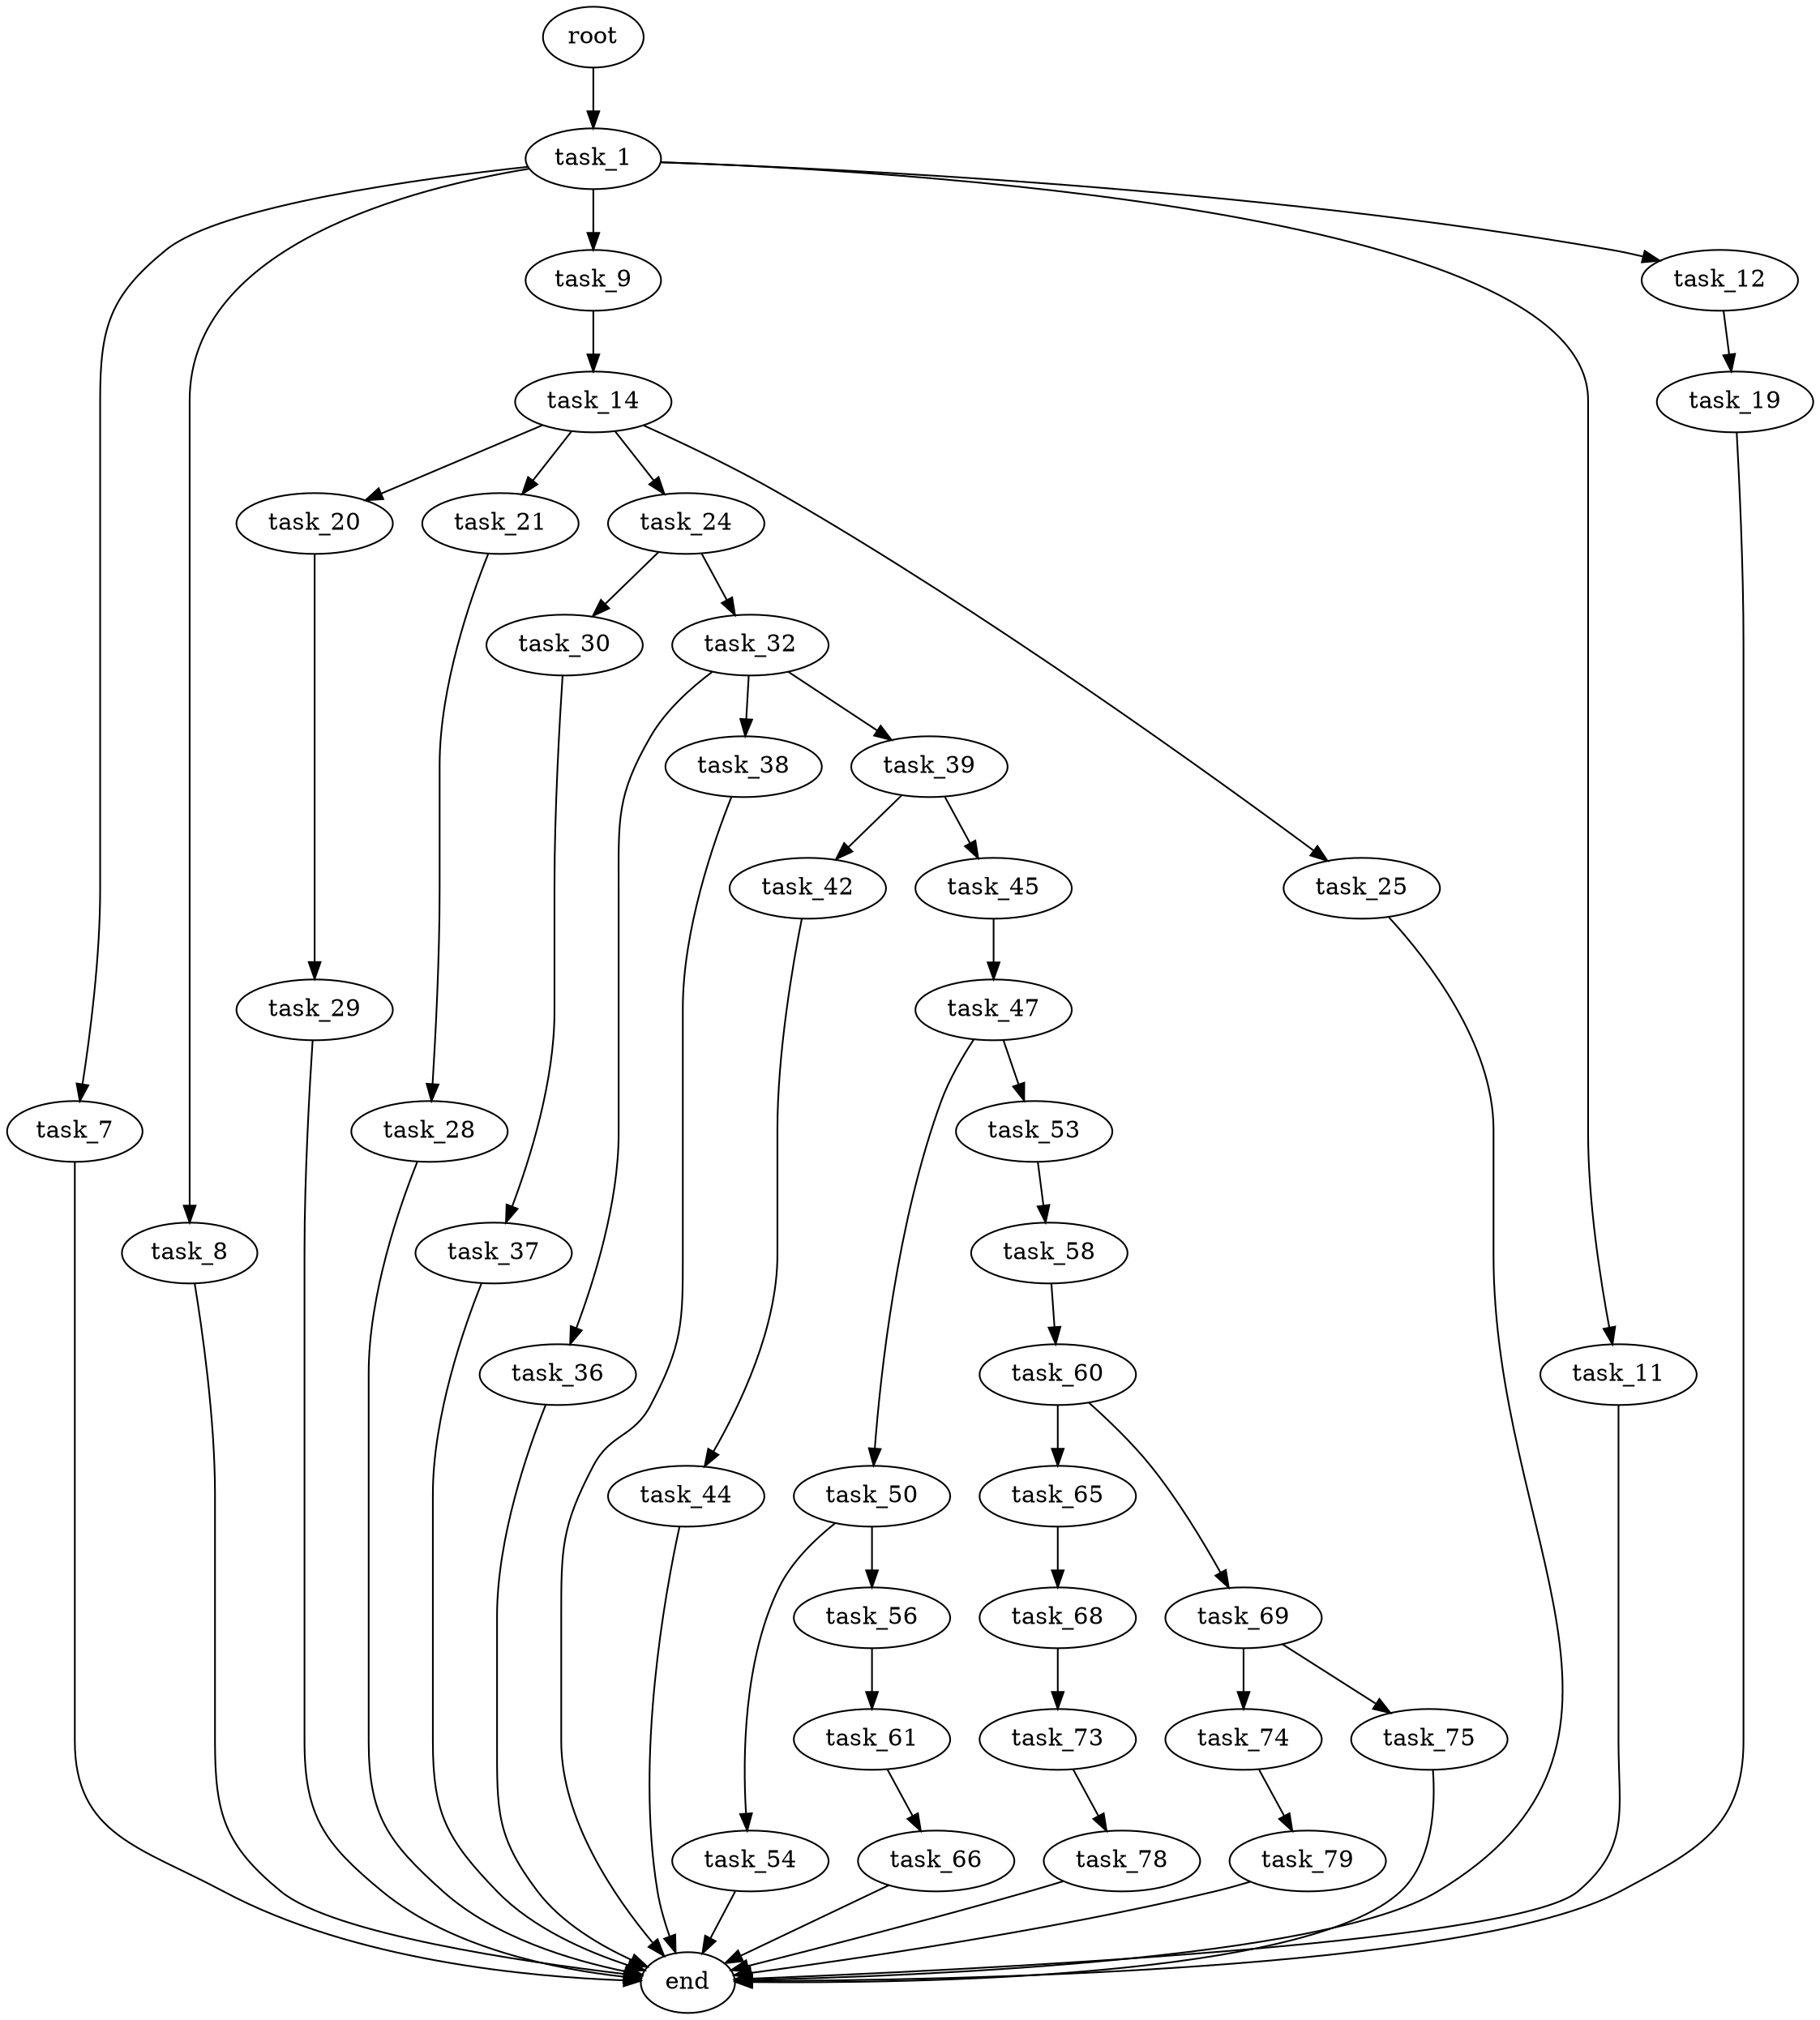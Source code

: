 digraph G {
  root [size="0.000000"];
  task_1 [size="549755813888.000000"];
  task_7 [size="16971829661.000000"];
  task_8 [size="9960541048.000000"];
  task_9 [size="607238827944.000000"];
  task_11 [size="68719476736.000000"];
  task_12 [size="13372090929.000000"];
  end [size="0.000000"];
  task_14 [size="181689625528.000000"];
  task_19 [size="231928233984.000000"];
  task_20 [size="539404505909.000000"];
  task_21 [size="12761944984.000000"];
  task_24 [size="672309159265.000000"];
  task_25 [size="109349278440.000000"];
  task_29 [size="1073741824000.000000"];
  task_28 [size="41701361284.000000"];
  task_30 [size="27674051178.000000"];
  task_32 [size="12959819801.000000"];
  task_37 [size="28991029248.000000"];
  task_36 [size="260885125860.000000"];
  task_38 [size="4316759109.000000"];
  task_39 [size="28991029248.000000"];
  task_42 [size="10986112232.000000"];
  task_45 [size="68719476736.000000"];
  task_44 [size="15809192852.000000"];
  task_47 [size="8395579820.000000"];
  task_50 [size="68719476736.000000"];
  task_53 [size="5069345318.000000"];
  task_54 [size="354716395935.000000"];
  task_56 [size="1073741824000.000000"];
  task_58 [size="4671948945.000000"];
  task_61 [size="549755813888.000000"];
  task_60 [size="1073741824000.000000"];
  task_65 [size="134217728000.000000"];
  task_69 [size="8003134904.000000"];
  task_66 [size="97609660293.000000"];
  task_68 [size="10215156412.000000"];
  task_73 [size="26016636369.000000"];
  task_74 [size="449542976259.000000"];
  task_75 [size="134217728000.000000"];
  task_78 [size="28991029248.000000"];
  task_79 [size="134217728000.000000"];

  root -> task_1 [size="1.000000"];
  task_1 -> task_7 [size="536870912.000000"];
  task_1 -> task_8 [size="536870912.000000"];
  task_1 -> task_9 [size="536870912.000000"];
  task_1 -> task_11 [size="536870912.000000"];
  task_1 -> task_12 [size="536870912.000000"];
  task_7 -> end [size="1.000000"];
  task_8 -> end [size="1.000000"];
  task_9 -> task_14 [size="411041792.000000"];
  task_11 -> end [size="1.000000"];
  task_12 -> task_19 [size="209715200.000000"];
  task_14 -> task_20 [size="209715200.000000"];
  task_14 -> task_21 [size="209715200.000000"];
  task_14 -> task_24 [size="209715200.000000"];
  task_14 -> task_25 [size="209715200.000000"];
  task_19 -> end [size="1.000000"];
  task_20 -> task_29 [size="679477248.000000"];
  task_21 -> task_28 [size="838860800.000000"];
  task_24 -> task_30 [size="838860800.000000"];
  task_24 -> task_32 [size="838860800.000000"];
  task_25 -> end [size="1.000000"];
  task_29 -> end [size="1.000000"];
  task_28 -> end [size="1.000000"];
  task_30 -> task_37 [size="536870912.000000"];
  task_32 -> task_36 [size="301989888.000000"];
  task_32 -> task_38 [size="301989888.000000"];
  task_32 -> task_39 [size="301989888.000000"];
  task_37 -> end [size="1.000000"];
  task_36 -> end [size="1.000000"];
  task_38 -> end [size="1.000000"];
  task_39 -> task_42 [size="75497472.000000"];
  task_39 -> task_45 [size="75497472.000000"];
  task_42 -> task_44 [size="536870912.000000"];
  task_45 -> task_47 [size="134217728.000000"];
  task_44 -> end [size="1.000000"];
  task_47 -> task_50 [size="134217728.000000"];
  task_47 -> task_53 [size="134217728.000000"];
  task_50 -> task_54 [size="134217728.000000"];
  task_50 -> task_56 [size="134217728.000000"];
  task_53 -> task_58 [size="411041792.000000"];
  task_54 -> end [size="1.000000"];
  task_56 -> task_61 [size="838860800.000000"];
  task_58 -> task_60 [size="75497472.000000"];
  task_61 -> task_66 [size="536870912.000000"];
  task_60 -> task_65 [size="838860800.000000"];
  task_60 -> task_69 [size="838860800.000000"];
  task_65 -> task_68 [size="209715200.000000"];
  task_69 -> task_74 [size="411041792.000000"];
  task_69 -> task_75 [size="411041792.000000"];
  task_66 -> end [size="1.000000"];
  task_68 -> task_73 [size="209715200.000000"];
  task_73 -> task_78 [size="679477248.000000"];
  task_74 -> task_79 [size="411041792.000000"];
  task_75 -> end [size="1.000000"];
  task_78 -> end [size="1.000000"];
  task_79 -> end [size="1.000000"];
}
